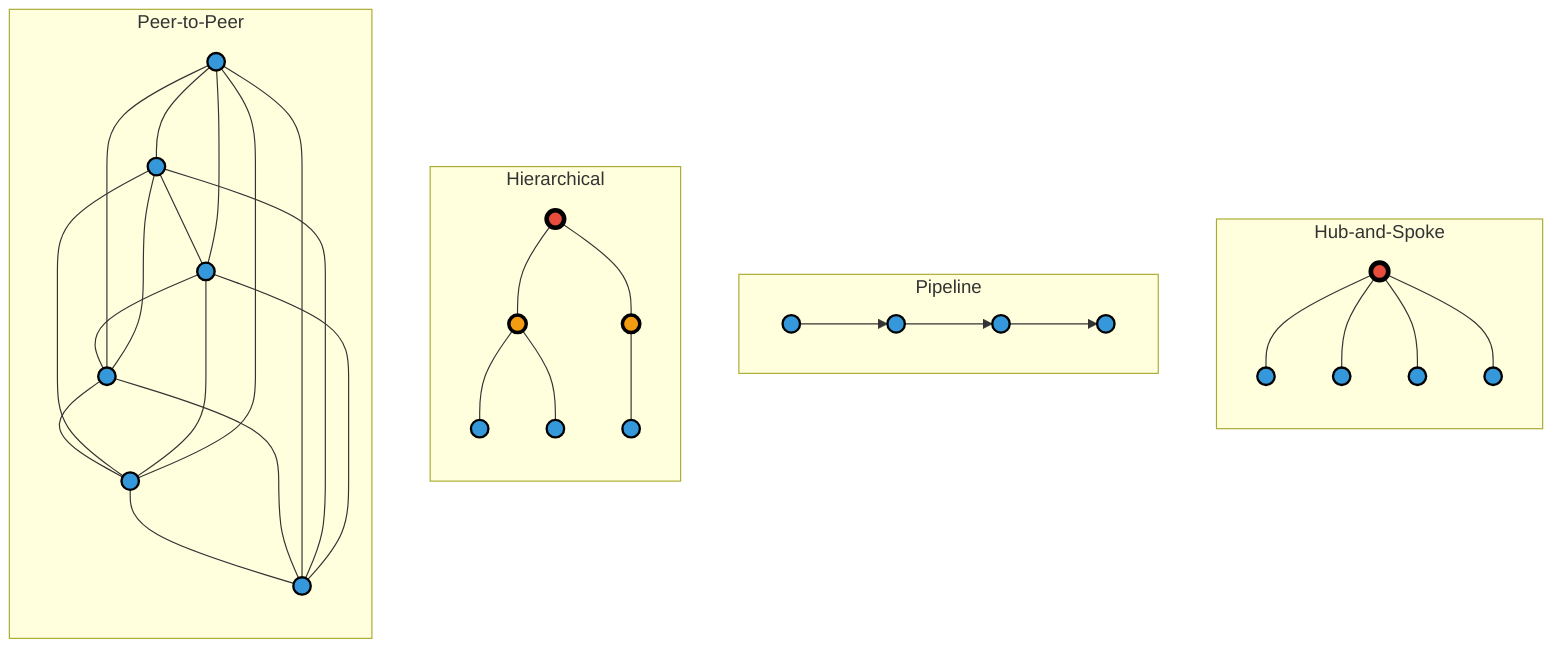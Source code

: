 flowchart TB
    subgraph one [Hub-and-Spoke]
        direction TB
        c1(( ))
        c1 --- a1(( ))
        c1 --- a2(( ))
        c1 --- a3(( ))
        c1 --- a4(( ))

        style c1 fill:#e74c3c,stroke:#000,stroke-width:4px
        style a1 fill:#3498db,stroke:#000,stroke-width:2px
        style a2 fill:#3498db,stroke:#000,stroke-width:2px
        style a3 fill:#3498db,stroke:#000,stroke-width:2px
        style a4 fill:#3498db,stroke:#000,stroke-width:2px
    end

    subgraph two [Pipeline]
        direction LR
        p1(( )) --> p2(( )) --> p3(( )) --> p4(( ))

        style p1 fill:#3498db,stroke:#000,stroke-width:2px
        style p2 fill:#3498db,stroke:#000,stroke-width:2px
        style p3 fill:#3498db,stroke:#000,stroke-width:2px
        style p4 fill:#3498db,stroke:#000,stroke-width:2px
    end

    subgraph three [Hierarchical]
        direction TB
        r(( ))
        r --- co1(( ))
        r --- co2(( ))
        co1 --- l1(( ))
        co1 --- l2(( ))
        co2 --- l3(( ))

        style r fill:#e74c3c,stroke:#000,stroke-width:4px
        style co1 fill:#f39c12,stroke:#000,stroke-width:3px
        style co2 fill:#f39c12,stroke:#000,stroke-width:3px
        style l1 fill:#3498db,stroke:#000,stroke-width:2px
        style l2 fill:#3498db,stroke:#000,stroke-width:2px
        style l3 fill:#3498db,stroke:#000,stroke-width:2px
    end

    subgraph four [Peer-to-Peer]
        direction TB
        m2(( ))
        m1(( ))
        m6(( ))
        m3(( ))
        m5(( ))
        m4(( ))

        m1 --- m2
        m2 --- m3
        m3 --- m4
        m4 --- m5
        m5 --- m6
        m6 --- m1

        m1 --- m3
        m1 --- m4
        m2 --- m4
        m2 --- m5
        m3 --- m5
        m3 --- m6
        m4 --- m6
        m5 --- m1
        m6 --- m2

        style m1 fill:#3498db,stroke:#000,stroke-width:2px
        style m2 fill:#3498db,stroke:#000,stroke-width:2px
        style m3 fill:#3498db,stroke:#000,stroke-width:2px
        style m4 fill:#3498db,stroke:#000,stroke-width:2px
        style m5 fill:#3498db,stroke:#000,stroke-width:2px
        style m6 fill:#3498db,stroke:#000,stroke-width:2px
    end